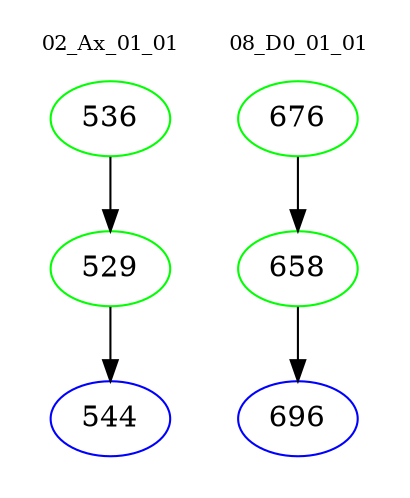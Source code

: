 digraph{
subgraph cluster_0 {
color = white
label = "02_Ax_01_01";
fontsize=10;
T0_536 [label="536", color="green"]
T0_536 -> T0_529 [color="black"]
T0_529 [label="529", color="green"]
T0_529 -> T0_544 [color="black"]
T0_544 [label="544", color="blue"]
}
subgraph cluster_1 {
color = white
label = "08_D0_01_01";
fontsize=10;
T1_676 [label="676", color="green"]
T1_676 -> T1_658 [color="black"]
T1_658 [label="658", color="green"]
T1_658 -> T1_696 [color="black"]
T1_696 [label="696", color="blue"]
}
}
